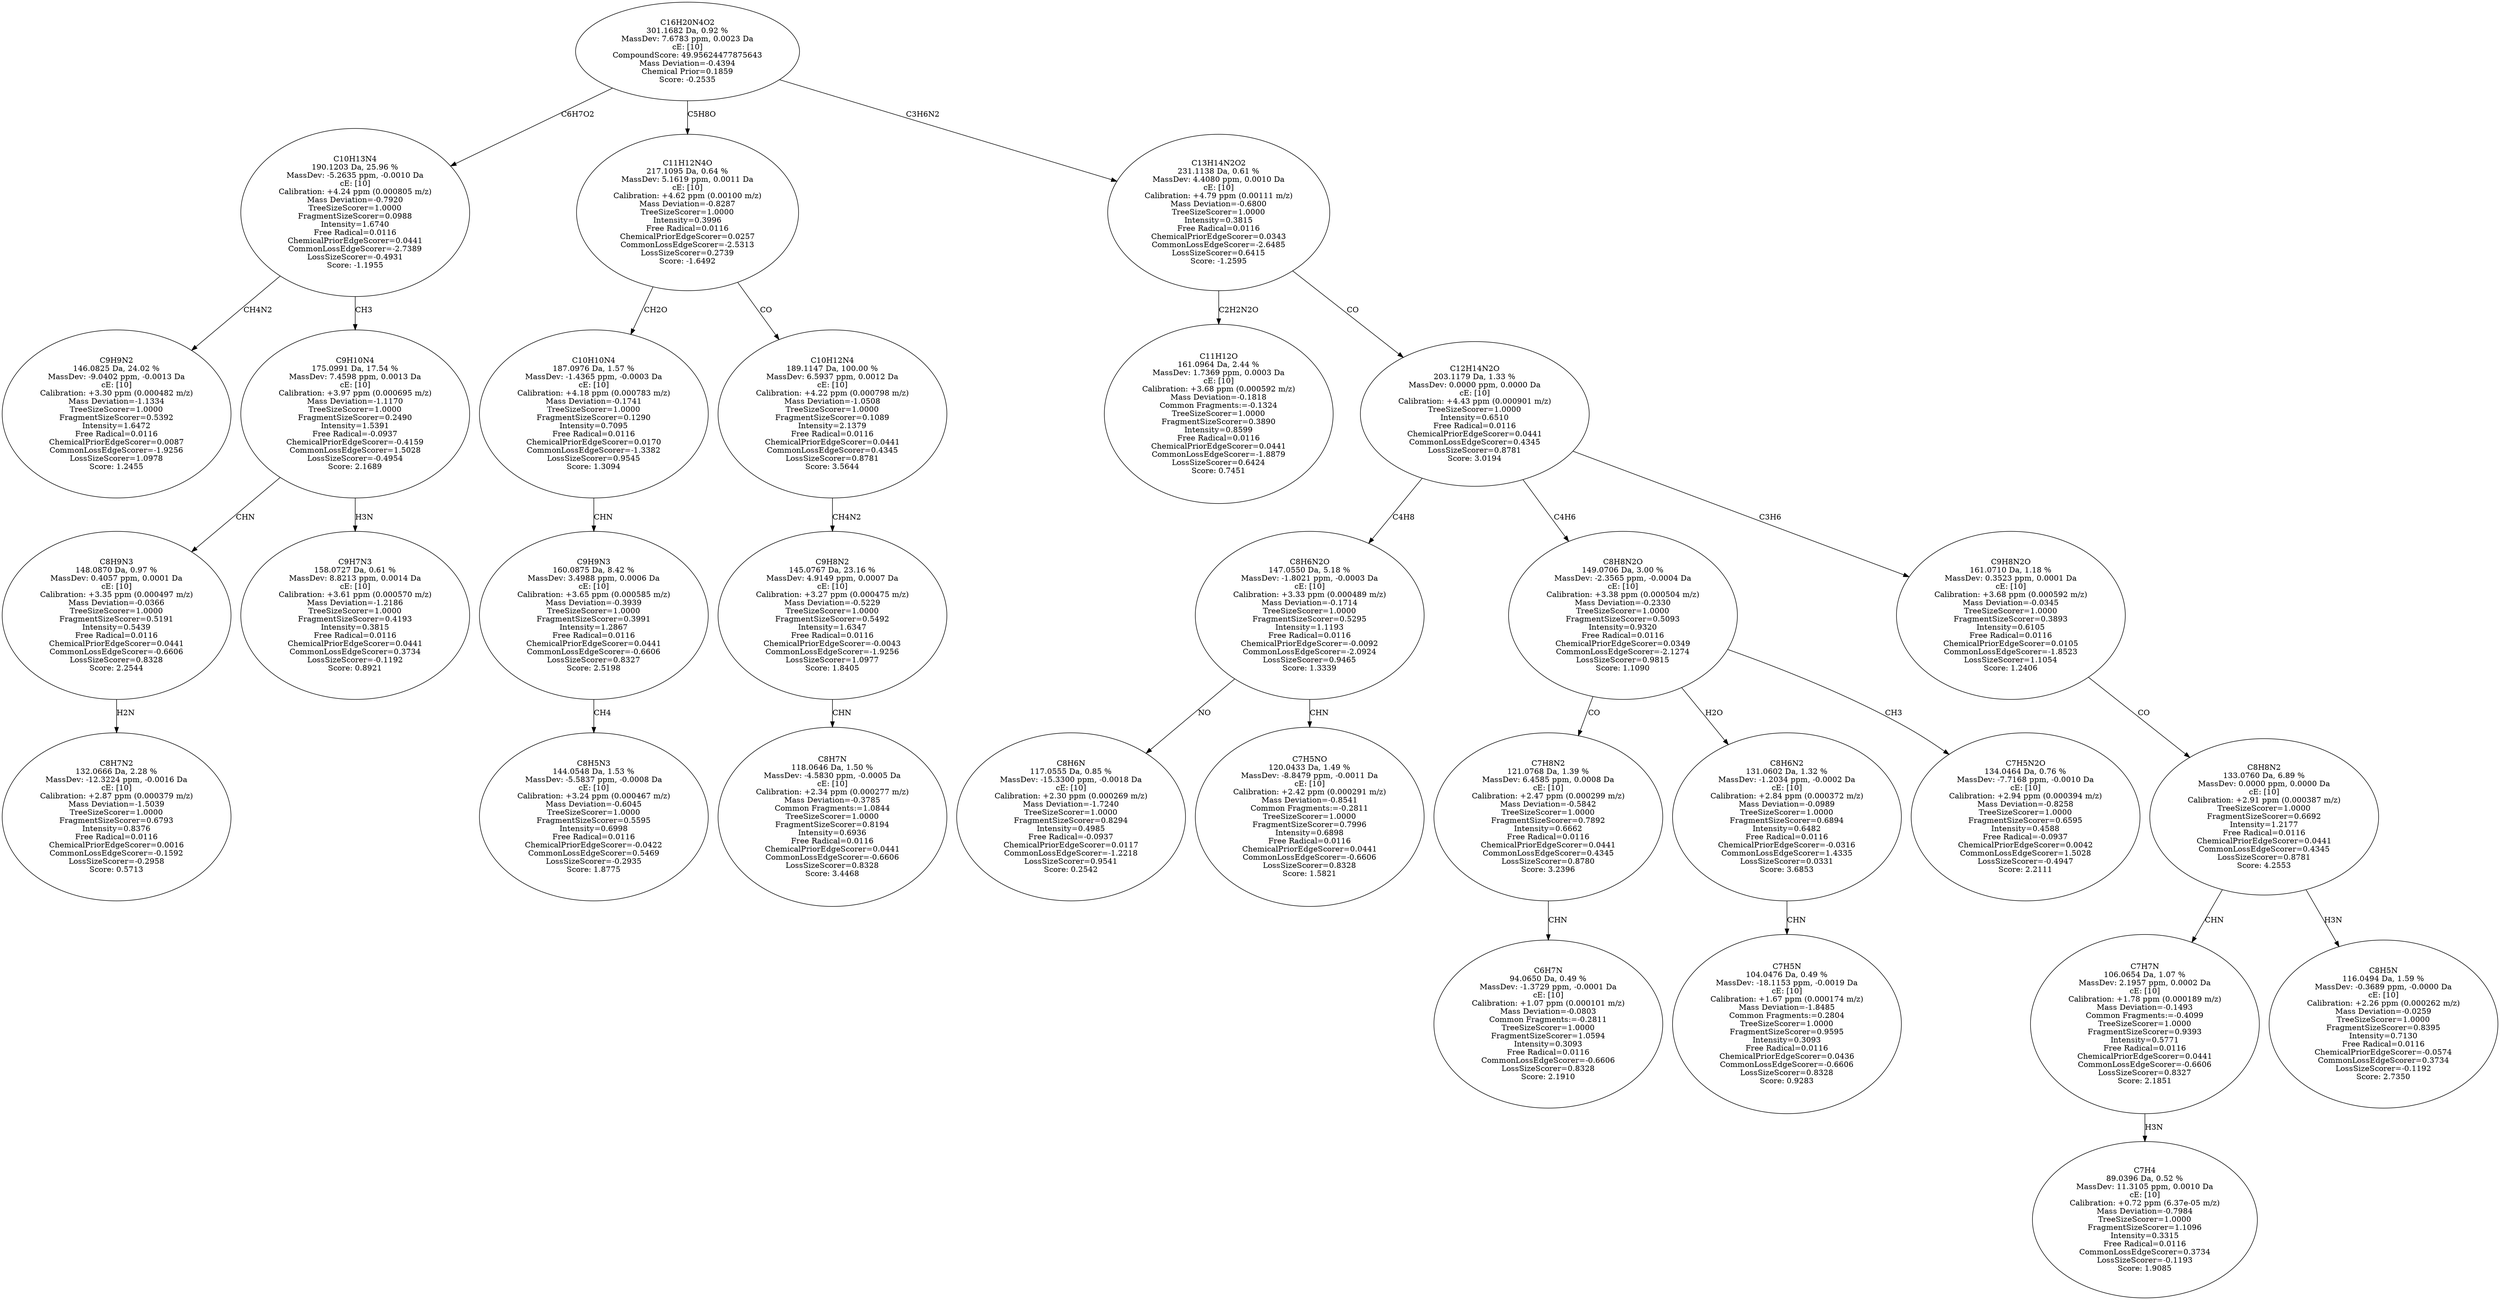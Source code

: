 strict digraph {
v1 [label="C9H9N2\n146.0825 Da, 24.02 %\nMassDev: -9.0402 ppm, -0.0013 Da\ncE: [10]\nCalibration: +3.30 ppm (0.000482 m/z)\nMass Deviation=-1.1334\nTreeSizeScorer=1.0000\nFragmentSizeScorer=0.5392\nIntensity=1.6472\nFree Radical=0.0116\nChemicalPriorEdgeScorer=0.0087\nCommonLossEdgeScorer=-1.9256\nLossSizeScorer=1.0978\nScore: 1.2455"];
v2 [label="C8H7N2\n132.0666 Da, 2.28 %\nMassDev: -12.3224 ppm, -0.0016 Da\ncE: [10]\nCalibration: +2.87 ppm (0.000379 m/z)\nMass Deviation=-1.5039\nTreeSizeScorer=1.0000\nFragmentSizeScorer=0.6793\nIntensity=0.8376\nFree Radical=0.0116\nChemicalPriorEdgeScorer=0.0016\nCommonLossEdgeScorer=-0.1592\nLossSizeScorer=-0.2958\nScore: 0.5713"];
v3 [label="C8H9N3\n148.0870 Da, 0.97 %\nMassDev: 0.4057 ppm, 0.0001 Da\ncE: [10]\nCalibration: +3.35 ppm (0.000497 m/z)\nMass Deviation=-0.0366\nTreeSizeScorer=1.0000\nFragmentSizeScorer=0.5191\nIntensity=0.5439\nFree Radical=0.0116\nChemicalPriorEdgeScorer=0.0441\nCommonLossEdgeScorer=-0.6606\nLossSizeScorer=0.8328\nScore: 2.2544"];
v4 [label="C9H7N3\n158.0727 Da, 0.61 %\nMassDev: 8.8213 ppm, 0.0014 Da\ncE: [10]\nCalibration: +3.61 ppm (0.000570 m/z)\nMass Deviation=-1.2186\nTreeSizeScorer=1.0000\nFragmentSizeScorer=0.4193\nIntensity=0.3815\nFree Radical=0.0116\nChemicalPriorEdgeScorer=0.0441\nCommonLossEdgeScorer=0.3734\nLossSizeScorer=-0.1192\nScore: 0.8921"];
v5 [label="C9H10N4\n175.0991 Da, 17.54 %\nMassDev: 7.4598 ppm, 0.0013 Da\ncE: [10]\nCalibration: +3.97 ppm (0.000695 m/z)\nMass Deviation=-1.1170\nTreeSizeScorer=1.0000\nFragmentSizeScorer=0.2490\nIntensity=1.5391\nFree Radical=-0.0937\nChemicalPriorEdgeScorer=-0.4159\nCommonLossEdgeScorer=1.5028\nLossSizeScorer=-0.4954\nScore: 2.1689"];
v6 [label="C10H13N4\n190.1203 Da, 25.96 %\nMassDev: -5.2635 ppm, -0.0010 Da\ncE: [10]\nCalibration: +4.24 ppm (0.000805 m/z)\nMass Deviation=-0.7920\nTreeSizeScorer=1.0000\nFragmentSizeScorer=0.0988\nIntensity=1.6740\nFree Radical=0.0116\nChemicalPriorEdgeScorer=0.0441\nCommonLossEdgeScorer=-2.7389\nLossSizeScorer=-0.4931\nScore: -1.1955"];
v7 [label="C8H5N3\n144.0548 Da, 1.53 %\nMassDev: -5.5837 ppm, -0.0008 Da\ncE: [10]\nCalibration: +3.24 ppm (0.000467 m/z)\nMass Deviation=-0.6045\nTreeSizeScorer=1.0000\nFragmentSizeScorer=0.5595\nIntensity=0.6998\nFree Radical=0.0116\nChemicalPriorEdgeScorer=-0.0422\nCommonLossEdgeScorer=0.5469\nLossSizeScorer=-0.2935\nScore: 1.8775"];
v8 [label="C9H9N3\n160.0875 Da, 8.42 %\nMassDev: 3.4988 ppm, 0.0006 Da\ncE: [10]\nCalibration: +3.65 ppm (0.000585 m/z)\nMass Deviation=-0.3939\nTreeSizeScorer=1.0000\nFragmentSizeScorer=0.3991\nIntensity=1.2867\nFree Radical=0.0116\nChemicalPriorEdgeScorer=0.0441\nCommonLossEdgeScorer=-0.6606\nLossSizeScorer=0.8327\nScore: 2.5198"];
v9 [label="C10H10N4\n187.0976 Da, 1.57 %\nMassDev: -1.4365 ppm, -0.0003 Da\ncE: [10]\nCalibration: +4.18 ppm (0.000783 m/z)\nMass Deviation=-0.1741\nTreeSizeScorer=1.0000\nFragmentSizeScorer=0.1290\nIntensity=0.7095\nFree Radical=0.0116\nChemicalPriorEdgeScorer=0.0170\nCommonLossEdgeScorer=-1.3382\nLossSizeScorer=0.9545\nScore: 1.3094"];
v10 [label="C8H7N\n118.0646 Da, 1.50 %\nMassDev: -4.5830 ppm, -0.0005 Da\ncE: [10]\nCalibration: +2.34 ppm (0.000277 m/z)\nMass Deviation=-0.3785\nCommon Fragments:=1.0844\nTreeSizeScorer=1.0000\nFragmentSizeScorer=0.8194\nIntensity=0.6936\nFree Radical=0.0116\nChemicalPriorEdgeScorer=0.0441\nCommonLossEdgeScorer=-0.6606\nLossSizeScorer=0.8328\nScore: 3.4468"];
v11 [label="C9H8N2\n145.0767 Da, 23.16 %\nMassDev: 4.9149 ppm, 0.0007 Da\ncE: [10]\nCalibration: +3.27 ppm (0.000475 m/z)\nMass Deviation=-0.5229\nTreeSizeScorer=1.0000\nFragmentSizeScorer=0.5492\nIntensity=1.6347\nFree Radical=0.0116\nChemicalPriorEdgeScorer=-0.0043\nCommonLossEdgeScorer=-1.9256\nLossSizeScorer=1.0977\nScore: 1.8405"];
v12 [label="C10H12N4\n189.1147 Da, 100.00 %\nMassDev: 6.5937 ppm, 0.0012 Da\ncE: [10]\nCalibration: +4.22 ppm (0.000798 m/z)\nMass Deviation=-1.0508\nTreeSizeScorer=1.0000\nFragmentSizeScorer=0.1089\nIntensity=2.1379\nFree Radical=0.0116\nChemicalPriorEdgeScorer=0.0441\nCommonLossEdgeScorer=0.4345\nLossSizeScorer=0.8781\nScore: 3.5644"];
v13 [label="C11H12N4O\n217.1095 Da, 0.64 %\nMassDev: 5.1619 ppm, 0.0011 Da\ncE: [10]\nCalibration: +4.62 ppm (0.00100 m/z)\nMass Deviation=-0.8287\nTreeSizeScorer=1.0000\nIntensity=0.3996\nFree Radical=0.0116\nChemicalPriorEdgeScorer=0.0257\nCommonLossEdgeScorer=-2.5313\nLossSizeScorer=0.2739\nScore: -1.6492"];
v14 [label="C11H12O\n161.0964 Da, 2.44 %\nMassDev: 1.7369 ppm, 0.0003 Da\ncE: [10]\nCalibration: +3.68 ppm (0.000592 m/z)\nMass Deviation=-0.1818\nCommon Fragments:=-0.1324\nTreeSizeScorer=1.0000\nFragmentSizeScorer=0.3890\nIntensity=0.8599\nFree Radical=0.0116\nChemicalPriorEdgeScorer=0.0441\nCommonLossEdgeScorer=-1.8879\nLossSizeScorer=0.6424\nScore: 0.7451"];
v15 [label="C8H6N\n117.0555 Da, 0.85 %\nMassDev: -15.3300 ppm, -0.0018 Da\ncE: [10]\nCalibration: +2.30 ppm (0.000269 m/z)\nMass Deviation=-1.7240\nTreeSizeScorer=1.0000\nFragmentSizeScorer=0.8294\nIntensity=0.4985\nFree Radical=-0.0937\nChemicalPriorEdgeScorer=0.0117\nCommonLossEdgeScorer=-1.2218\nLossSizeScorer=0.9541\nScore: 0.2542"];
v16 [label="C7H5NO\n120.0433 Da, 1.49 %\nMassDev: -8.8479 ppm, -0.0011 Da\ncE: [10]\nCalibration: +2.42 ppm (0.000291 m/z)\nMass Deviation=-0.8541\nCommon Fragments:=-0.2811\nTreeSizeScorer=1.0000\nFragmentSizeScorer=0.7996\nIntensity=0.6898\nFree Radical=0.0116\nChemicalPriorEdgeScorer=0.0441\nCommonLossEdgeScorer=-0.6606\nLossSizeScorer=0.8328\nScore: 1.5821"];
v17 [label="C8H6N2O\n147.0550 Da, 5.18 %\nMassDev: -1.8021 ppm, -0.0003 Da\ncE: [10]\nCalibration: +3.33 ppm (0.000489 m/z)\nMass Deviation=-0.1714\nTreeSizeScorer=1.0000\nFragmentSizeScorer=0.5295\nIntensity=1.1193\nFree Radical=0.0116\nChemicalPriorEdgeScorer=-0.0092\nCommonLossEdgeScorer=-2.0924\nLossSizeScorer=0.9465\nScore: 1.3339"];
v18 [label="C6H7N\n94.0650 Da, 0.49 %\nMassDev: -1.3729 ppm, -0.0001 Da\ncE: [10]\nCalibration: +1.07 ppm (0.000101 m/z)\nMass Deviation=-0.0803\nCommon Fragments:=-0.2811\nTreeSizeScorer=1.0000\nFragmentSizeScorer=1.0594\nIntensity=0.3093\nFree Radical=0.0116\nCommonLossEdgeScorer=-0.6606\nLossSizeScorer=0.8328\nScore: 2.1910"];
v19 [label="C7H8N2\n121.0768 Da, 1.39 %\nMassDev: 6.4585 ppm, 0.0008 Da\ncE: [10]\nCalibration: +2.47 ppm (0.000299 m/z)\nMass Deviation=-0.5842\nTreeSizeScorer=1.0000\nFragmentSizeScorer=0.7892\nIntensity=0.6662\nFree Radical=0.0116\nChemicalPriorEdgeScorer=0.0441\nCommonLossEdgeScorer=0.4345\nLossSizeScorer=0.8780\nScore: 3.2396"];
v20 [label="C7H5N\n104.0476 Da, 0.49 %\nMassDev: -18.1153 ppm, -0.0019 Da\ncE: [10]\nCalibration: +1.67 ppm (0.000174 m/z)\nMass Deviation=-1.8485\nCommon Fragments:=0.2804\nTreeSizeScorer=1.0000\nFragmentSizeScorer=0.9595\nIntensity=0.3093\nFree Radical=0.0116\nChemicalPriorEdgeScorer=0.0436\nCommonLossEdgeScorer=-0.6606\nLossSizeScorer=0.8328\nScore: 0.9283"];
v21 [label="C8H6N2\n131.0602 Da, 1.32 %\nMassDev: -1.2034 ppm, -0.0002 Da\ncE: [10]\nCalibration: +2.84 ppm (0.000372 m/z)\nMass Deviation=-0.0989\nTreeSizeScorer=1.0000\nFragmentSizeScorer=0.6894\nIntensity=0.6482\nFree Radical=0.0116\nChemicalPriorEdgeScorer=-0.0316\nCommonLossEdgeScorer=1.4335\nLossSizeScorer=0.0331\nScore: 3.6853"];
v22 [label="C7H5N2O\n134.0464 Da, 0.76 %\nMassDev: -7.7168 ppm, -0.0010 Da\ncE: [10]\nCalibration: +2.94 ppm (0.000394 m/z)\nMass Deviation=-0.8258\nTreeSizeScorer=1.0000\nFragmentSizeScorer=0.6595\nIntensity=0.4588\nFree Radical=-0.0937\nChemicalPriorEdgeScorer=0.0042\nCommonLossEdgeScorer=1.5028\nLossSizeScorer=-0.4947\nScore: 2.2111"];
v23 [label="C8H8N2O\n149.0706 Da, 3.00 %\nMassDev: -2.3565 ppm, -0.0004 Da\ncE: [10]\nCalibration: +3.38 ppm (0.000504 m/z)\nMass Deviation=-0.2330\nTreeSizeScorer=1.0000\nFragmentSizeScorer=0.5093\nIntensity=0.9320\nFree Radical=0.0116\nChemicalPriorEdgeScorer=0.0349\nCommonLossEdgeScorer=-2.1274\nLossSizeScorer=0.9815\nScore: 1.1090"];
v24 [label="C7H4\n89.0396 Da, 0.52 %\nMassDev: 11.3105 ppm, 0.0010 Da\ncE: [10]\nCalibration: +0.72 ppm (6.37e-05 m/z)\nMass Deviation=-0.7984\nTreeSizeScorer=1.0000\nFragmentSizeScorer=1.1096\nIntensity=0.3315\nFree Radical=0.0116\nCommonLossEdgeScorer=0.3734\nLossSizeScorer=-0.1193\nScore: 1.9085"];
v25 [label="C7H7N\n106.0654 Da, 1.07 %\nMassDev: 2.1957 ppm, 0.0002 Da\ncE: [10]\nCalibration: +1.78 ppm (0.000189 m/z)\nMass Deviation=-0.1493\nCommon Fragments:=-0.4099\nTreeSizeScorer=1.0000\nFragmentSizeScorer=0.9393\nIntensity=0.5771\nFree Radical=0.0116\nChemicalPriorEdgeScorer=0.0441\nCommonLossEdgeScorer=-0.6606\nLossSizeScorer=0.8327\nScore: 2.1851"];
v26 [label="C8H5N\n116.0494 Da, 1.59 %\nMassDev: -0.3689 ppm, -0.0000 Da\ncE: [10]\nCalibration: +2.26 ppm (0.000262 m/z)\nMass Deviation=-0.0259\nTreeSizeScorer=1.0000\nFragmentSizeScorer=0.8395\nIntensity=0.7130\nFree Radical=0.0116\nChemicalPriorEdgeScorer=-0.0574\nCommonLossEdgeScorer=0.3734\nLossSizeScorer=-0.1192\nScore: 2.7350"];
v27 [label="C8H8N2\n133.0760 Da, 6.89 %\nMassDev: 0.0000 ppm, 0.0000 Da\ncE: [10]\nCalibration: +2.91 ppm (0.000387 m/z)\nTreeSizeScorer=1.0000\nFragmentSizeScorer=0.6692\nIntensity=1.2177\nFree Radical=0.0116\nChemicalPriorEdgeScorer=0.0441\nCommonLossEdgeScorer=0.4345\nLossSizeScorer=0.8781\nScore: 4.2553"];
v28 [label="C9H8N2O\n161.0710 Da, 1.18 %\nMassDev: 0.3523 ppm, 0.0001 Da\ncE: [10]\nCalibration: +3.68 ppm (0.000592 m/z)\nMass Deviation=-0.0345\nTreeSizeScorer=1.0000\nFragmentSizeScorer=0.3893\nIntensity=0.6105\nFree Radical=0.0116\nChemicalPriorEdgeScorer=0.0105\nCommonLossEdgeScorer=-1.8523\nLossSizeScorer=1.1054\nScore: 1.2406"];
v29 [label="C12H14N2O\n203.1179 Da, 1.33 %\nMassDev: 0.0000 ppm, 0.0000 Da\ncE: [10]\nCalibration: +4.43 ppm (0.000901 m/z)\nTreeSizeScorer=1.0000\nIntensity=0.6510\nFree Radical=0.0116\nChemicalPriorEdgeScorer=0.0441\nCommonLossEdgeScorer=0.4345\nLossSizeScorer=0.8781\nScore: 3.0194"];
v30 [label="C13H14N2O2\n231.1138 Da, 0.61 %\nMassDev: 4.4080 ppm, 0.0010 Da\ncE: [10]\nCalibration: +4.79 ppm (0.00111 m/z)\nMass Deviation=-0.6800\nTreeSizeScorer=1.0000\nIntensity=0.3815\nFree Radical=0.0116\nChemicalPriorEdgeScorer=0.0343\nCommonLossEdgeScorer=-2.6485\nLossSizeScorer=0.6415\nScore: -1.2595"];
v31 [label="C16H20N4O2\n301.1682 Da, 0.92 %\nMassDev: 7.6783 ppm, 0.0023 Da\ncE: [10]\nCompoundScore: 49.95624477875643\nMass Deviation=-0.4394\nChemical Prior=0.1859\nScore: -0.2535"];
v6 -> v1 [label="CH4N2"];
v3 -> v2 [label="H2N"];
v5 -> v3 [label="CHN"];
v5 -> v4 [label="H3N"];
v6 -> v5 [label="CH3"];
v31 -> v6 [label="C6H7O2"];
v8 -> v7 [label="CH4"];
v9 -> v8 [label="CHN"];
v13 -> v9 [label="CH2O"];
v11 -> v10 [label="CHN"];
v12 -> v11 [label="CH4N2"];
v13 -> v12 [label="CO"];
v31 -> v13 [label="C5H8O"];
v30 -> v14 [label="C2H2N2O"];
v17 -> v15 [label="NO"];
v17 -> v16 [label="CHN"];
v29 -> v17 [label="C4H8"];
v19 -> v18 [label="CHN"];
v23 -> v19 [label="CO"];
v21 -> v20 [label="CHN"];
v23 -> v21 [label="H2O"];
v23 -> v22 [label="CH3"];
v29 -> v23 [label="C4H6"];
v25 -> v24 [label="H3N"];
v27 -> v25 [label="CHN"];
v27 -> v26 [label="H3N"];
v28 -> v27 [label="CO"];
v29 -> v28 [label="C3H6"];
v30 -> v29 [label="CO"];
v31 -> v30 [label="C3H6N2"];
}